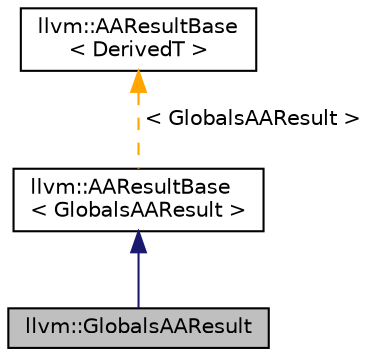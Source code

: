 digraph "llvm::GlobalsAAResult"
{
 // LATEX_PDF_SIZE
  bgcolor="transparent";
  edge [fontname="Helvetica",fontsize="10",labelfontname="Helvetica",labelfontsize="10"];
  node [fontname="Helvetica",fontsize="10",shape="box"];
  Node1 [label="llvm::GlobalsAAResult",height=0.2,width=0.4,color="black", fillcolor="grey75", style="filled", fontcolor="black",tooltip="An alias analysis result set for globals."];
  Node2 -> Node1 [dir="back",color="midnightblue",fontsize="10",style="solid",fontname="Helvetica"];
  Node2 [label="llvm::AAResultBase\l\< GlobalsAAResult \>",height=0.2,width=0.4,color="black",URL="$classllvm_1_1AAResultBase.html",tooltip=" "];
  Node3 -> Node2 [dir="back",color="orange",fontsize="10",style="dashed",label=" \< GlobalsAAResult \>" ,fontname="Helvetica"];
  Node3 [label="llvm::AAResultBase\l\< DerivedT \>",height=0.2,width=0.4,color="black",URL="$classllvm_1_1AAResultBase.html",tooltip="A CRTP-driven \"mixin\" base class to help implement the function alias analysis results concept."];
}
